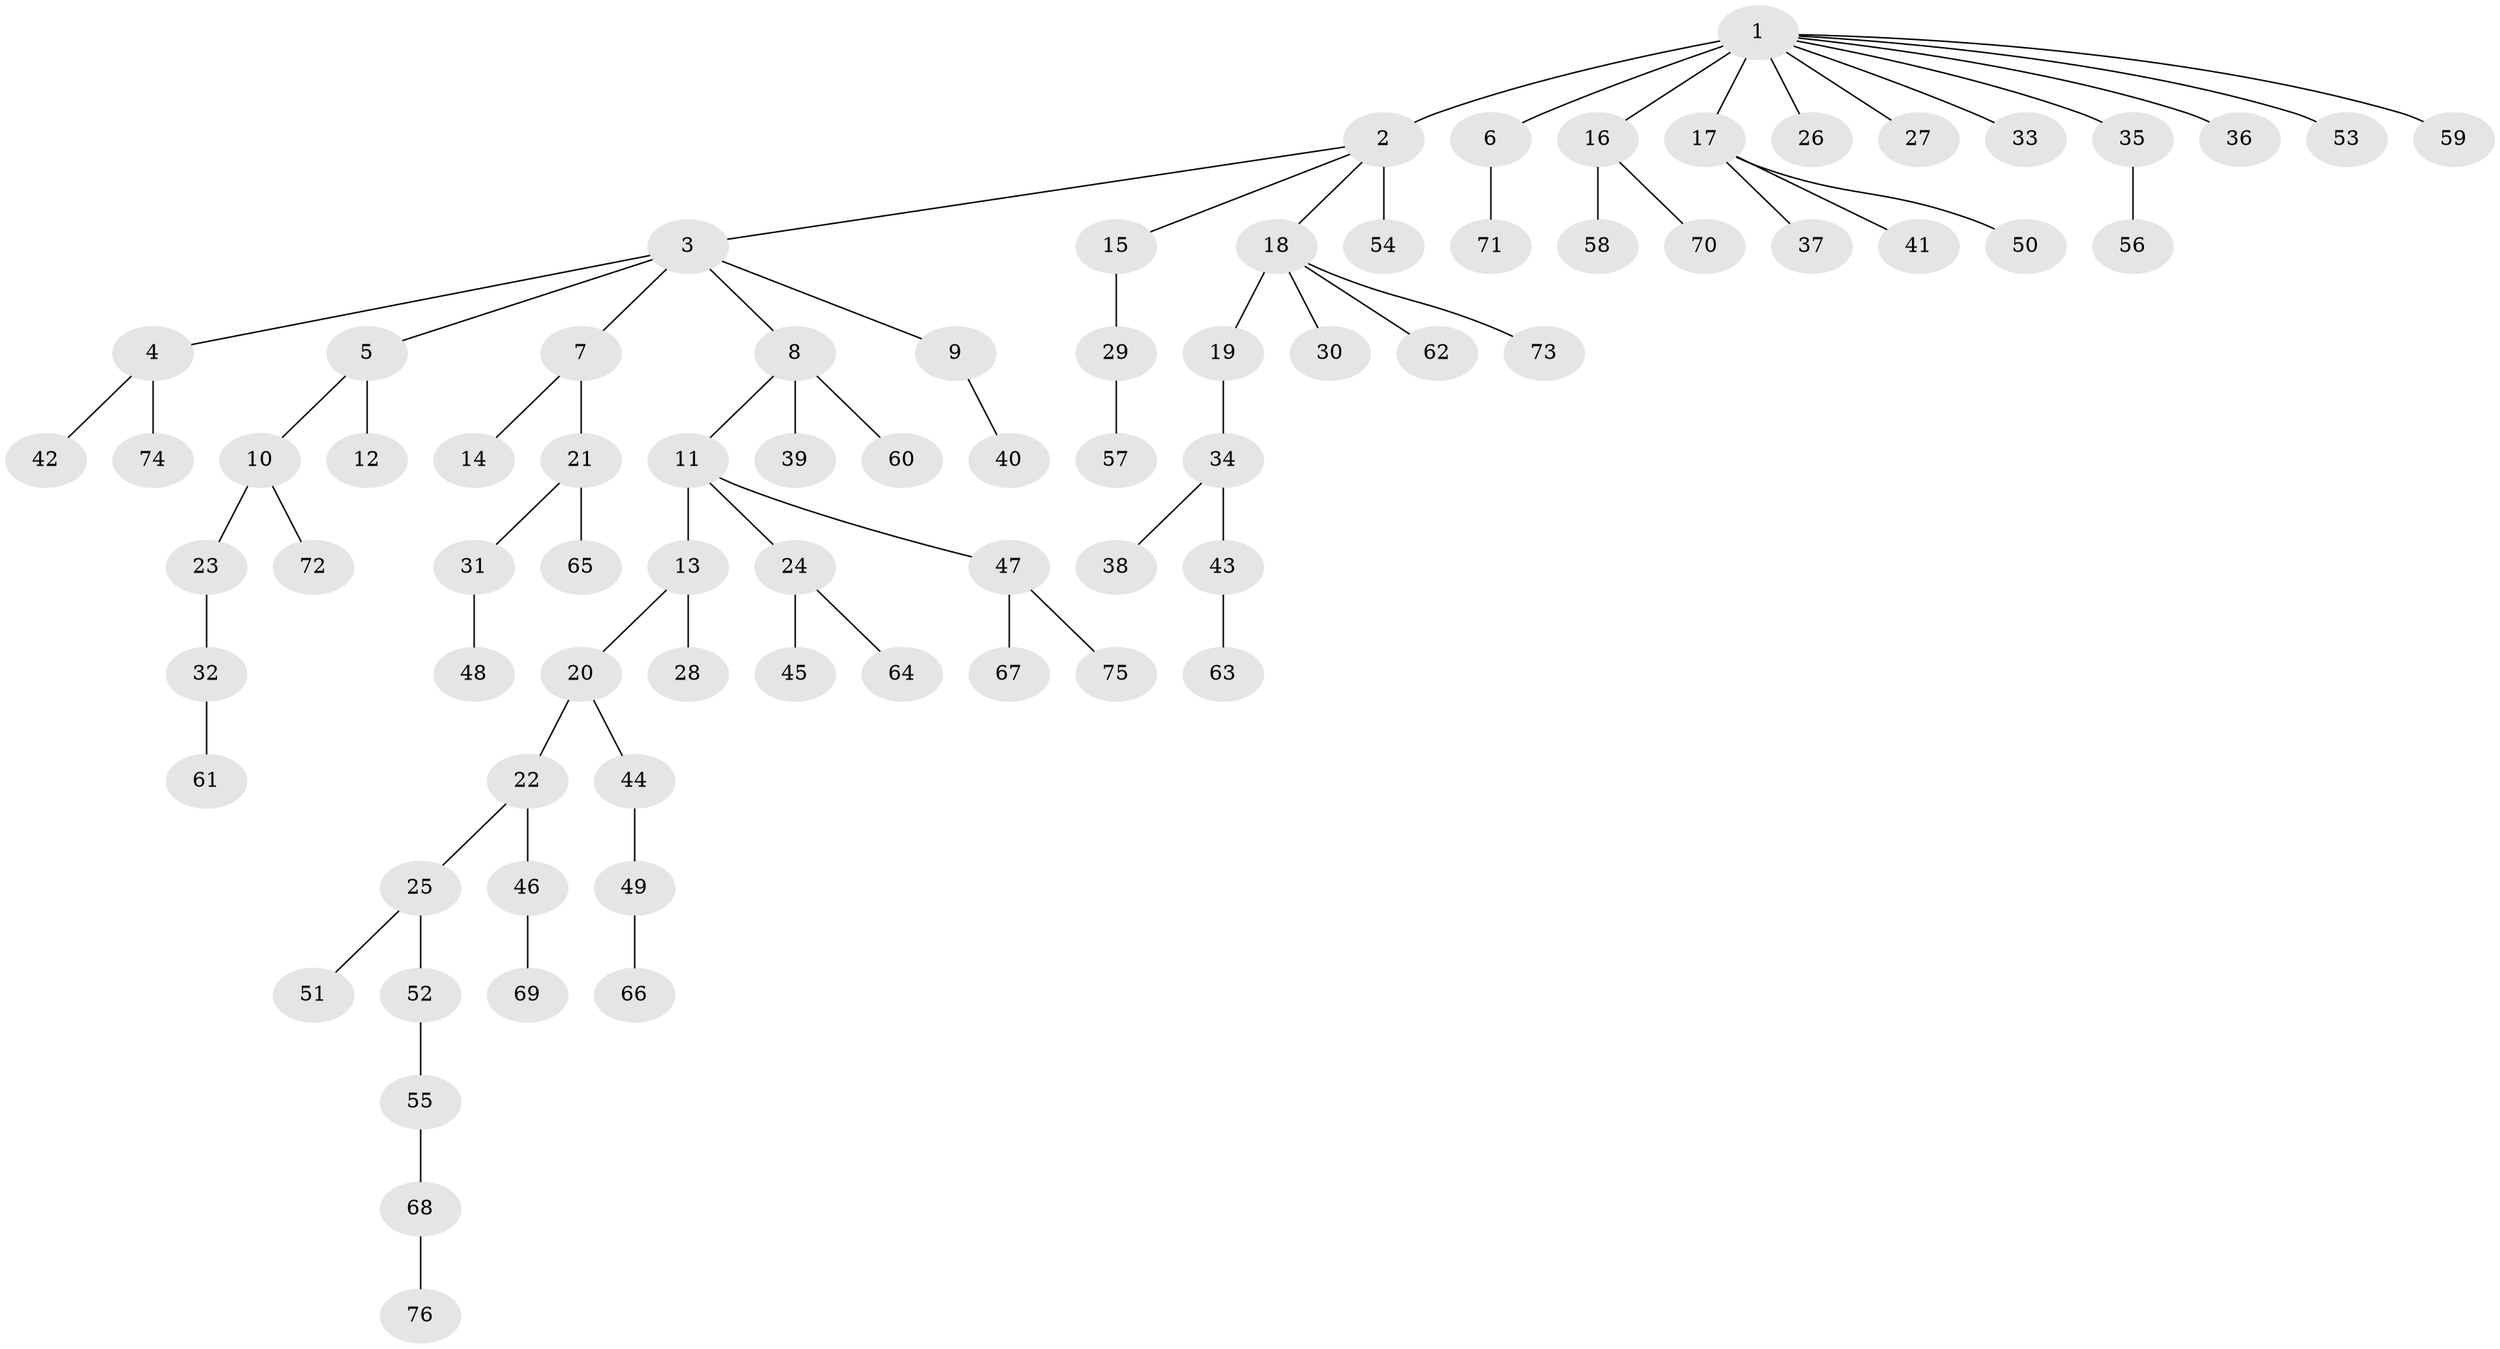 // original degree distribution, {2: 0.2905405405405405, 9: 0.006756756756756757, 7: 0.006756756756756757, 4: 0.06756756756756757, 3: 0.0945945945945946, 6: 0.02027027027027027, 1: 0.4864864864864865, 5: 0.02702702702702703}
// Generated by graph-tools (version 1.1) at 2025/51/03/04/25 22:51:52]
// undirected, 76 vertices, 75 edges
graph export_dot {
  node [color=gray90,style=filled];
  1;
  2;
  3;
  4;
  5;
  6;
  7;
  8;
  9;
  10;
  11;
  12;
  13;
  14;
  15;
  16;
  17;
  18;
  19;
  20;
  21;
  22;
  23;
  24;
  25;
  26;
  27;
  28;
  29;
  30;
  31;
  32;
  33;
  34;
  35;
  36;
  37;
  38;
  39;
  40;
  41;
  42;
  43;
  44;
  45;
  46;
  47;
  48;
  49;
  50;
  51;
  52;
  53;
  54;
  55;
  56;
  57;
  58;
  59;
  60;
  61;
  62;
  63;
  64;
  65;
  66;
  67;
  68;
  69;
  70;
  71;
  72;
  73;
  74;
  75;
  76;
  1 -- 2 [weight=4.0];
  1 -- 6 [weight=1.0];
  1 -- 16 [weight=1.0];
  1 -- 17 [weight=1.0];
  1 -- 26 [weight=1.0];
  1 -- 27 [weight=1.0];
  1 -- 33 [weight=1.0];
  1 -- 35 [weight=1.0];
  1 -- 36 [weight=1.0];
  1 -- 53 [weight=1.0];
  1 -- 59 [weight=1.0];
  2 -- 3 [weight=1.0];
  2 -- 15 [weight=1.0];
  2 -- 18 [weight=1.0];
  2 -- 54 [weight=1.0];
  3 -- 4 [weight=1.0];
  3 -- 5 [weight=1.0];
  3 -- 7 [weight=1.0];
  3 -- 8 [weight=1.0];
  3 -- 9 [weight=1.0];
  4 -- 42 [weight=1.0];
  4 -- 74 [weight=1.0];
  5 -- 10 [weight=1.0];
  5 -- 12 [weight=1.0];
  6 -- 71 [weight=1.0];
  7 -- 14 [weight=1.0];
  7 -- 21 [weight=1.0];
  8 -- 11 [weight=1.0];
  8 -- 39 [weight=2.0];
  8 -- 60 [weight=1.0];
  9 -- 40 [weight=1.0];
  10 -- 23 [weight=1.0];
  10 -- 72 [weight=1.0];
  11 -- 13 [weight=1.0];
  11 -- 24 [weight=1.0];
  11 -- 47 [weight=1.0];
  13 -- 20 [weight=1.0];
  13 -- 28 [weight=1.0];
  15 -- 29 [weight=2.0];
  16 -- 58 [weight=1.0];
  16 -- 70 [weight=1.0];
  17 -- 37 [weight=1.0];
  17 -- 41 [weight=1.0];
  17 -- 50 [weight=1.0];
  18 -- 19 [weight=1.0];
  18 -- 30 [weight=1.0];
  18 -- 62 [weight=1.0];
  18 -- 73 [weight=1.0];
  19 -- 34 [weight=1.0];
  20 -- 22 [weight=1.0];
  20 -- 44 [weight=1.0];
  21 -- 31 [weight=1.0];
  21 -- 65 [weight=1.0];
  22 -- 25 [weight=1.0];
  22 -- 46 [weight=1.0];
  23 -- 32 [weight=2.0];
  24 -- 45 [weight=2.0];
  24 -- 64 [weight=1.0];
  25 -- 51 [weight=1.0];
  25 -- 52 [weight=1.0];
  29 -- 57 [weight=1.0];
  31 -- 48 [weight=2.0];
  32 -- 61 [weight=1.0];
  34 -- 38 [weight=1.0];
  34 -- 43 [weight=1.0];
  35 -- 56 [weight=1.0];
  43 -- 63 [weight=2.0];
  44 -- 49 [weight=1.0];
  46 -- 69 [weight=3.0];
  47 -- 67 [weight=1.0];
  47 -- 75 [weight=1.0];
  49 -- 66 [weight=1.0];
  52 -- 55 [weight=1.0];
  55 -- 68 [weight=1.0];
  68 -- 76 [weight=1.0];
}
